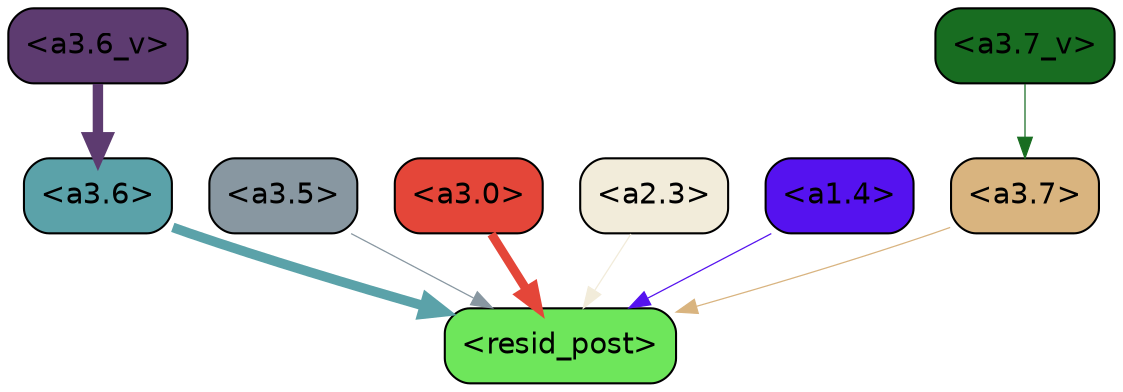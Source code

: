 strict digraph "" {
	graph [bgcolor=transparent,
		layout=dot,
		overlap=false,
		splines=true
	];
	"<a3.7>"	[color=black,
		fillcolor="#d9b47f",
		fontname=Helvetica,
		shape=box,
		style="filled, rounded"];
	"<resid_post>"	[color=black,
		fillcolor="#6ee65b",
		fontname=Helvetica,
		shape=box,
		style="filled, rounded"];
	"<a3.7>" -> "<resid_post>"	[color="#d9b47f",
		penwidth=0.6];
	"<a3.6>"	[color=black,
		fillcolor="#5ba2a9",
		fontname=Helvetica,
		shape=box,
		style="filled, rounded"];
	"<a3.6>" -> "<resid_post>"	[color="#5ba2a9",
		penwidth=4.648244500160217];
	"<a3.5>"	[color=black,
		fillcolor="#8897a1",
		fontname=Helvetica,
		shape=box,
		style="filled, rounded"];
	"<a3.5>" -> "<resid_post>"	[color="#8897a1",
		penwidth=0.6];
	"<a3.0>"	[color=black,
		fillcolor="#e44639",
		fontname=Helvetica,
		shape=box,
		style="filled, rounded"];
	"<a3.0>" -> "<resid_post>"	[color="#e44639",
		penwidth=4.3288813829422];
	"<a2.3>"	[color=black,
		fillcolor="#f2ecda",
		fontname=Helvetica,
		shape=box,
		style="filled, rounded"];
	"<a2.3>" -> "<resid_post>"	[color="#f2ecda",
		penwidth=0.6];
	"<a1.4>"	[color=black,
		fillcolor="#5512ef",
		fontname=Helvetica,
		shape=box,
		style="filled, rounded"];
	"<a1.4>" -> "<resid_post>"	[color="#5512ef",
		penwidth=0.6];
	"<a3.7_v>"	[color=black,
		fillcolor="#186d21",
		fontname=Helvetica,
		shape=box,
		style="filled, rounded"];
	"<a3.7_v>" -> "<a3.7>"	[color="#186d21",
		penwidth=0.6];
	"<a3.6_v>"	[color=black,
		fillcolor="#5d3b70",
		fontname=Helvetica,
		shape=box,
		style="filled, rounded"];
	"<a3.6_v>" -> "<a3.6>"	[color="#5d3b70",
		penwidth=5.002329230308533];
}

